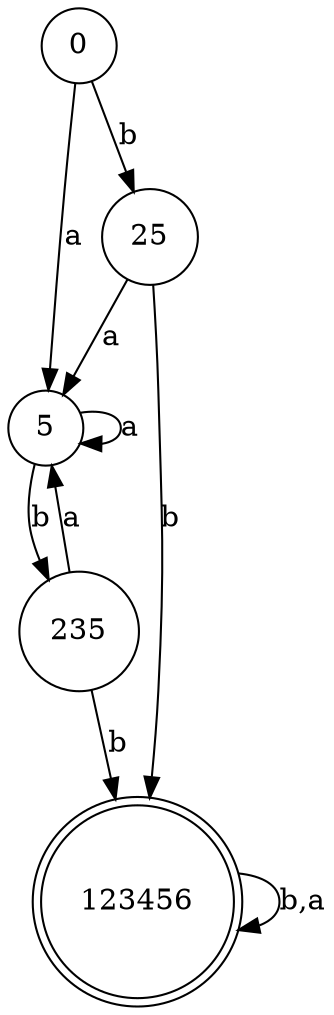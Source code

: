 digraph {
	0 [shape=circle]
	5 [shape=circle]
	25 [shape=circle]
	235 [shape=circle]
	123456 [shape=doublecircle]
	0 -> 5 [label=a]
	0 -> 25 [label=b]
	5 -> 235 [label=b]
	25 -> 123456 [label=b]
	235 -> 123456 [label=b]
	123456 -> 123456 [label="b,a"]
	5 -> 5 [label=a]
	25 -> 5 [label=a]
	235 -> 5 [label=a]
}

